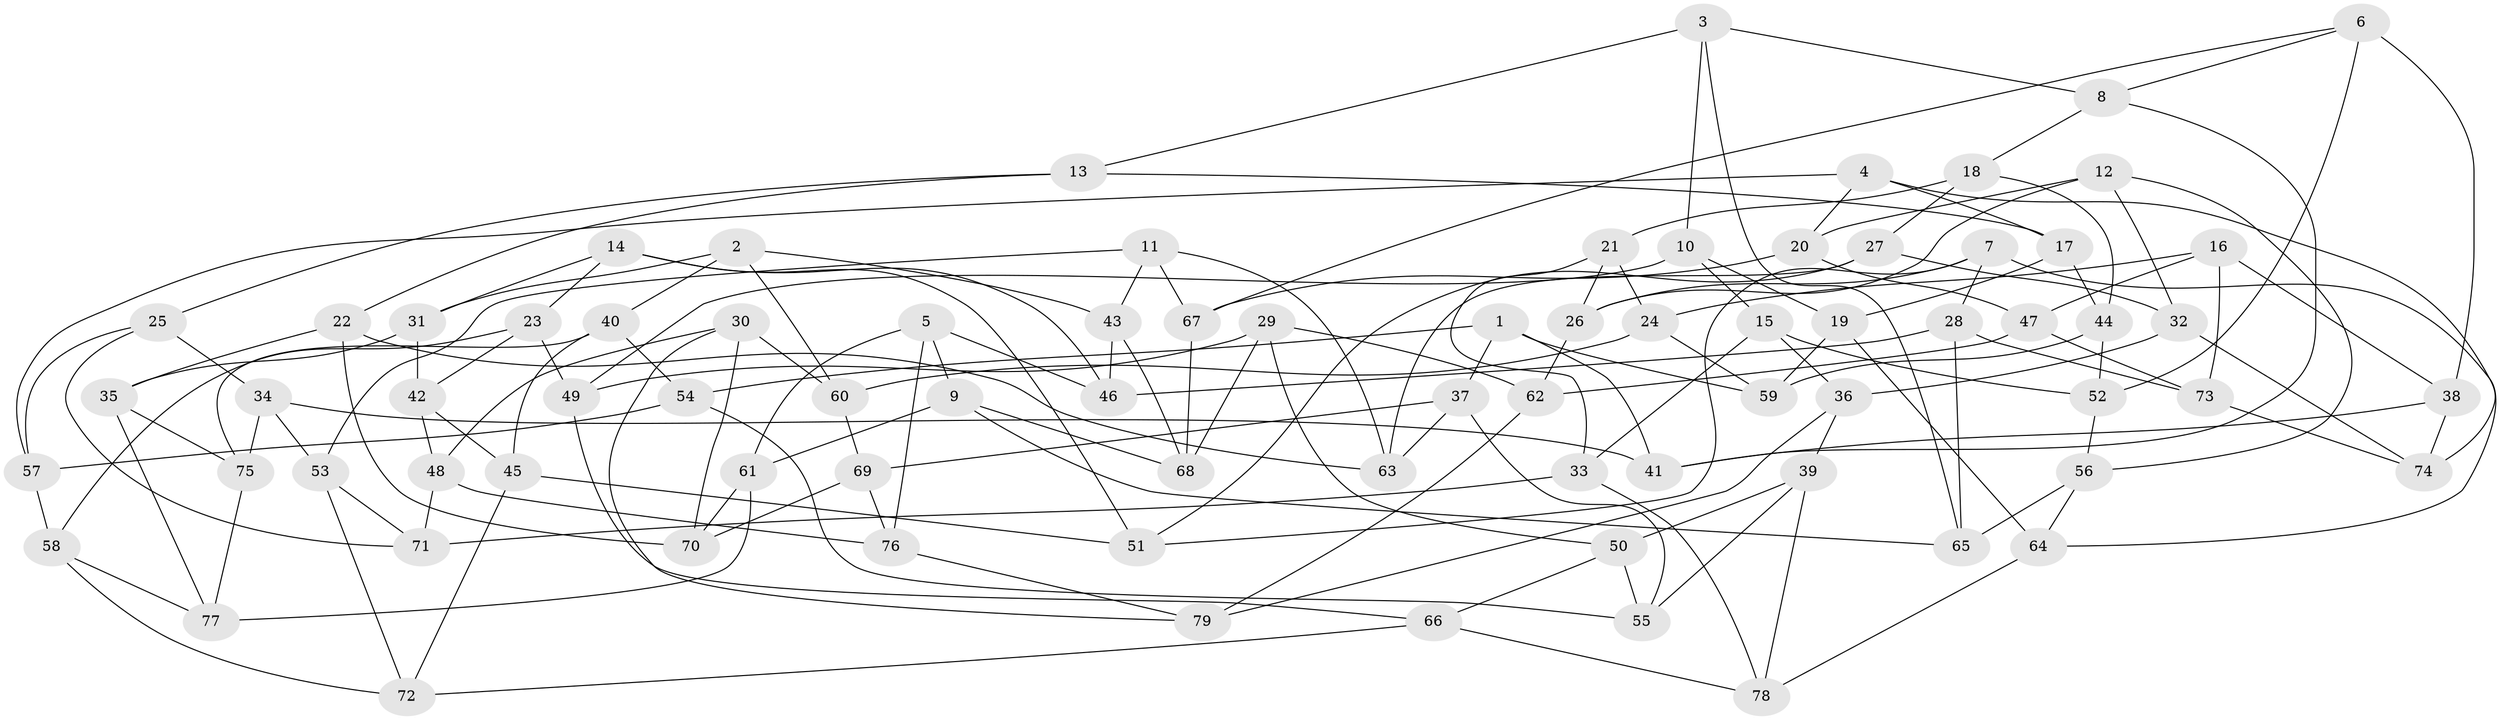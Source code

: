 // coarse degree distribution, {7: 0.36, 8: 0.16, 6: 0.28, 5: 0.04, 4: 0.12, 10: 0.04}
// Generated by graph-tools (version 1.1) at 2025/38/03/04/25 23:38:05]
// undirected, 79 vertices, 158 edges
graph export_dot {
  node [color=gray90,style=filled];
  1;
  2;
  3;
  4;
  5;
  6;
  7;
  8;
  9;
  10;
  11;
  12;
  13;
  14;
  15;
  16;
  17;
  18;
  19;
  20;
  21;
  22;
  23;
  24;
  25;
  26;
  27;
  28;
  29;
  30;
  31;
  32;
  33;
  34;
  35;
  36;
  37;
  38;
  39;
  40;
  41;
  42;
  43;
  44;
  45;
  46;
  47;
  48;
  49;
  50;
  51;
  52;
  53;
  54;
  55;
  56;
  57;
  58;
  59;
  60;
  61;
  62;
  63;
  64;
  65;
  66;
  67;
  68;
  69;
  70;
  71;
  72;
  73;
  74;
  75;
  76;
  77;
  78;
  79;
  1 -- 37;
  1 -- 41;
  1 -- 54;
  1 -- 59;
  2 -- 43;
  2 -- 60;
  2 -- 31;
  2 -- 40;
  3 -- 8;
  3 -- 10;
  3 -- 65;
  3 -- 13;
  4 -- 20;
  4 -- 17;
  4 -- 57;
  4 -- 74;
  5 -- 61;
  5 -- 46;
  5 -- 76;
  5 -- 9;
  6 -- 52;
  6 -- 67;
  6 -- 38;
  6 -- 8;
  7 -- 51;
  7 -- 64;
  7 -- 26;
  7 -- 28;
  8 -- 18;
  8 -- 41;
  9 -- 68;
  9 -- 61;
  9 -- 65;
  10 -- 15;
  10 -- 49;
  10 -- 19;
  11 -- 63;
  11 -- 43;
  11 -- 53;
  11 -- 67;
  12 -- 56;
  12 -- 20;
  12 -- 32;
  12 -- 26;
  13 -- 22;
  13 -- 25;
  13 -- 17;
  14 -- 46;
  14 -- 51;
  14 -- 31;
  14 -- 23;
  15 -- 36;
  15 -- 33;
  15 -- 52;
  16 -- 24;
  16 -- 47;
  16 -- 73;
  16 -- 38;
  17 -- 44;
  17 -- 19;
  18 -- 21;
  18 -- 44;
  18 -- 27;
  19 -- 59;
  19 -- 64;
  20 -- 47;
  20 -- 67;
  21 -- 26;
  21 -- 33;
  21 -- 24;
  22 -- 70;
  22 -- 35;
  22 -- 63;
  23 -- 49;
  23 -- 58;
  23 -- 42;
  24 -- 59;
  24 -- 60;
  25 -- 57;
  25 -- 34;
  25 -- 71;
  26 -- 62;
  27 -- 63;
  27 -- 32;
  27 -- 51;
  28 -- 73;
  28 -- 65;
  28 -- 46;
  29 -- 68;
  29 -- 50;
  29 -- 49;
  29 -- 62;
  30 -- 70;
  30 -- 60;
  30 -- 79;
  30 -- 48;
  31 -- 35;
  31 -- 42;
  32 -- 74;
  32 -- 36;
  33 -- 78;
  33 -- 71;
  34 -- 53;
  34 -- 41;
  34 -- 75;
  35 -- 77;
  35 -- 75;
  36 -- 79;
  36 -- 39;
  37 -- 69;
  37 -- 63;
  37 -- 55;
  38 -- 74;
  38 -- 41;
  39 -- 50;
  39 -- 78;
  39 -- 55;
  40 -- 54;
  40 -- 75;
  40 -- 45;
  42 -- 48;
  42 -- 45;
  43 -- 46;
  43 -- 68;
  44 -- 52;
  44 -- 59;
  45 -- 72;
  45 -- 51;
  47 -- 62;
  47 -- 73;
  48 -- 76;
  48 -- 71;
  49 -- 66;
  50 -- 55;
  50 -- 66;
  52 -- 56;
  53 -- 71;
  53 -- 72;
  54 -- 57;
  54 -- 55;
  56 -- 64;
  56 -- 65;
  57 -- 58;
  58 -- 72;
  58 -- 77;
  60 -- 69;
  61 -- 70;
  61 -- 77;
  62 -- 79;
  64 -- 78;
  66 -- 78;
  66 -- 72;
  67 -- 68;
  69 -- 76;
  69 -- 70;
  73 -- 74;
  75 -- 77;
  76 -- 79;
}
